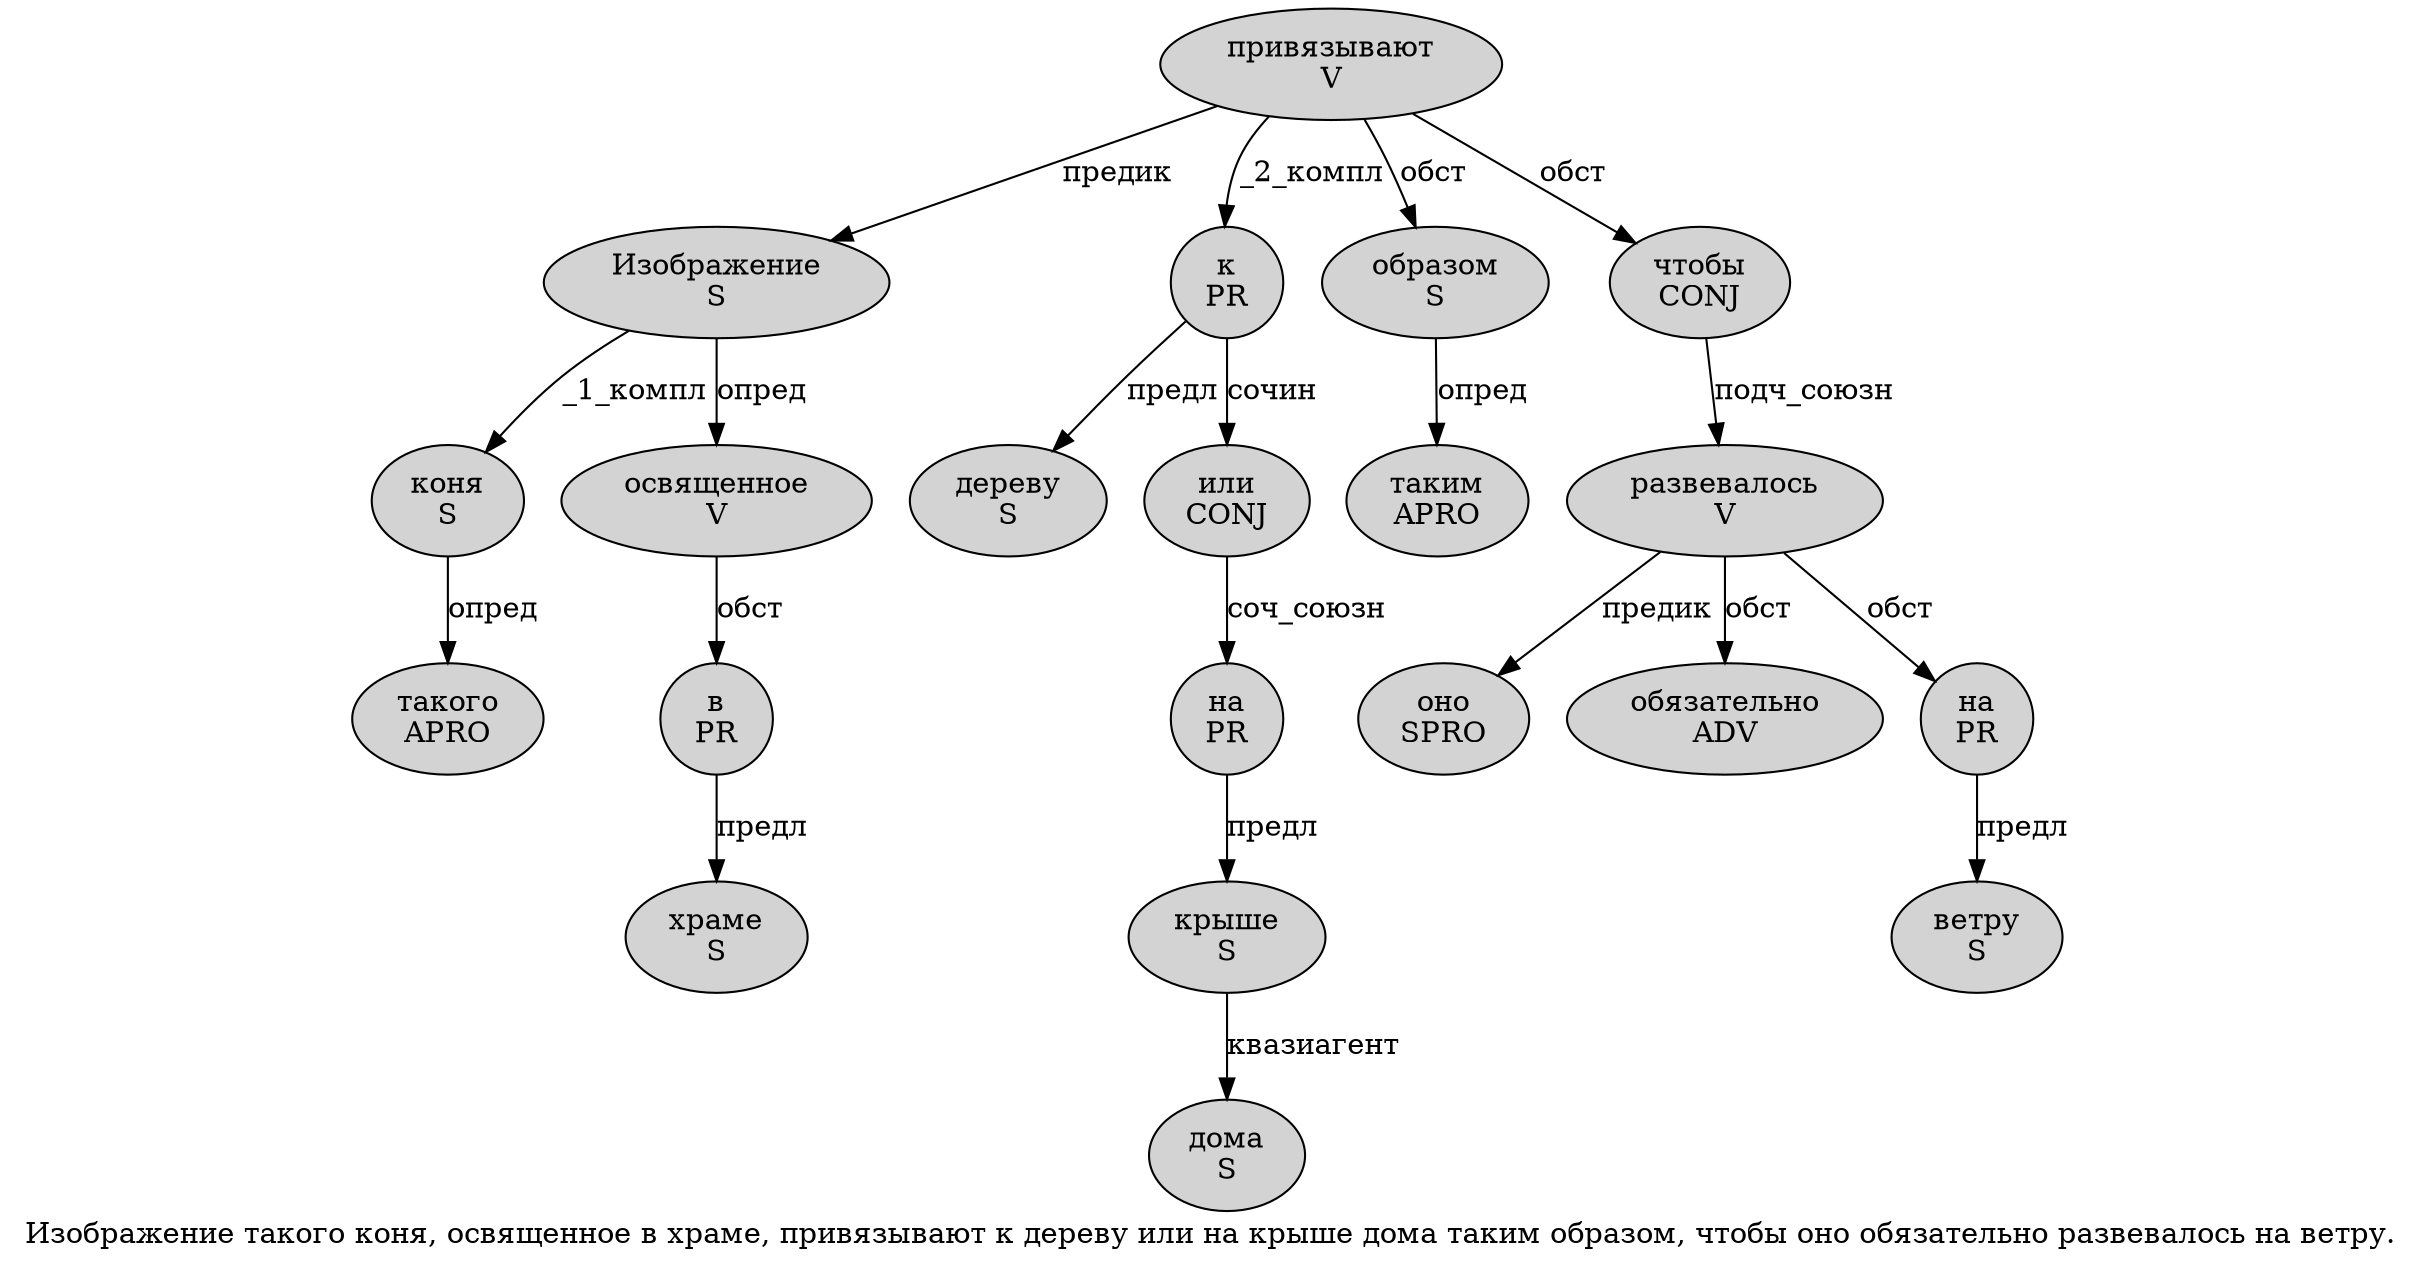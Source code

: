 digraph SENTENCE_591 {
	graph [label="Изображение такого коня, освященное в храме, привязывают к дереву или на крыше дома таким образом, чтобы оно обязательно развевалось на ветру."]
	node [style=filled]
		0 [label="Изображение
S" color="" fillcolor=lightgray penwidth=1 shape=ellipse]
		1 [label="такого
APRO" color="" fillcolor=lightgray penwidth=1 shape=ellipse]
		2 [label="коня
S" color="" fillcolor=lightgray penwidth=1 shape=ellipse]
		4 [label="освященное
V" color="" fillcolor=lightgray penwidth=1 shape=ellipse]
		5 [label="в
PR" color="" fillcolor=lightgray penwidth=1 shape=ellipse]
		6 [label="храме
S" color="" fillcolor=lightgray penwidth=1 shape=ellipse]
		8 [label="привязывают
V" color="" fillcolor=lightgray penwidth=1 shape=ellipse]
		9 [label="к
PR" color="" fillcolor=lightgray penwidth=1 shape=ellipse]
		10 [label="дереву
S" color="" fillcolor=lightgray penwidth=1 shape=ellipse]
		11 [label="или
CONJ" color="" fillcolor=lightgray penwidth=1 shape=ellipse]
		12 [label="на
PR" color="" fillcolor=lightgray penwidth=1 shape=ellipse]
		13 [label="крыше
S" color="" fillcolor=lightgray penwidth=1 shape=ellipse]
		14 [label="дома
S" color="" fillcolor=lightgray penwidth=1 shape=ellipse]
		15 [label="таким
APRO" color="" fillcolor=lightgray penwidth=1 shape=ellipse]
		16 [label="образом
S" color="" fillcolor=lightgray penwidth=1 shape=ellipse]
		18 [label="чтобы
CONJ" color="" fillcolor=lightgray penwidth=1 shape=ellipse]
		19 [label="оно
SPRO" color="" fillcolor=lightgray penwidth=1 shape=ellipse]
		20 [label="обязательно
ADV" color="" fillcolor=lightgray penwidth=1 shape=ellipse]
		21 [label="развевалось
V" color="" fillcolor=lightgray penwidth=1 shape=ellipse]
		22 [label="на
PR" color="" fillcolor=lightgray penwidth=1 shape=ellipse]
		23 [label="ветру
S" color="" fillcolor=lightgray penwidth=1 shape=ellipse]
			11 -> 12 [label="соч_союзн"]
			5 -> 6 [label="предл"]
			16 -> 15 [label="опред"]
			0 -> 2 [label="_1_компл"]
			0 -> 4 [label="опред"]
			9 -> 10 [label="предл"]
			9 -> 11 [label="сочин"]
			4 -> 5 [label="обст"]
			22 -> 23 [label="предл"]
			21 -> 19 [label="предик"]
			21 -> 20 [label="обст"]
			21 -> 22 [label="обст"]
			8 -> 0 [label="предик"]
			8 -> 9 [label="_2_компл"]
			8 -> 16 [label="обст"]
			8 -> 18 [label="обст"]
			13 -> 14 [label="квазиагент"]
			18 -> 21 [label="подч_союзн"]
			2 -> 1 [label="опред"]
			12 -> 13 [label="предл"]
}
